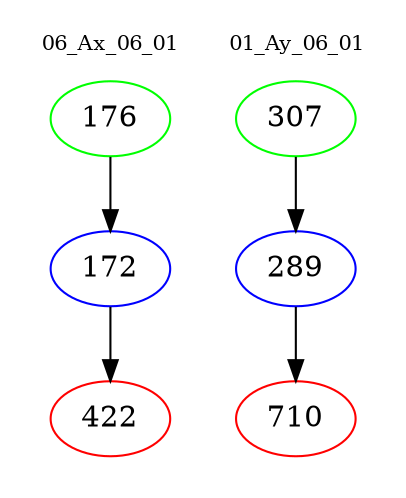 digraph{
subgraph cluster_0 {
color = white
label = "06_Ax_06_01";
fontsize=10;
T0_176 [label="176", color="green"]
T0_176 -> T0_172 [color="black"]
T0_172 [label="172", color="blue"]
T0_172 -> T0_422 [color="black"]
T0_422 [label="422", color="red"]
}
subgraph cluster_1 {
color = white
label = "01_Ay_06_01";
fontsize=10;
T1_307 [label="307", color="green"]
T1_307 -> T1_289 [color="black"]
T1_289 [label="289", color="blue"]
T1_289 -> T1_710 [color="black"]
T1_710 [label="710", color="red"]
}
}

